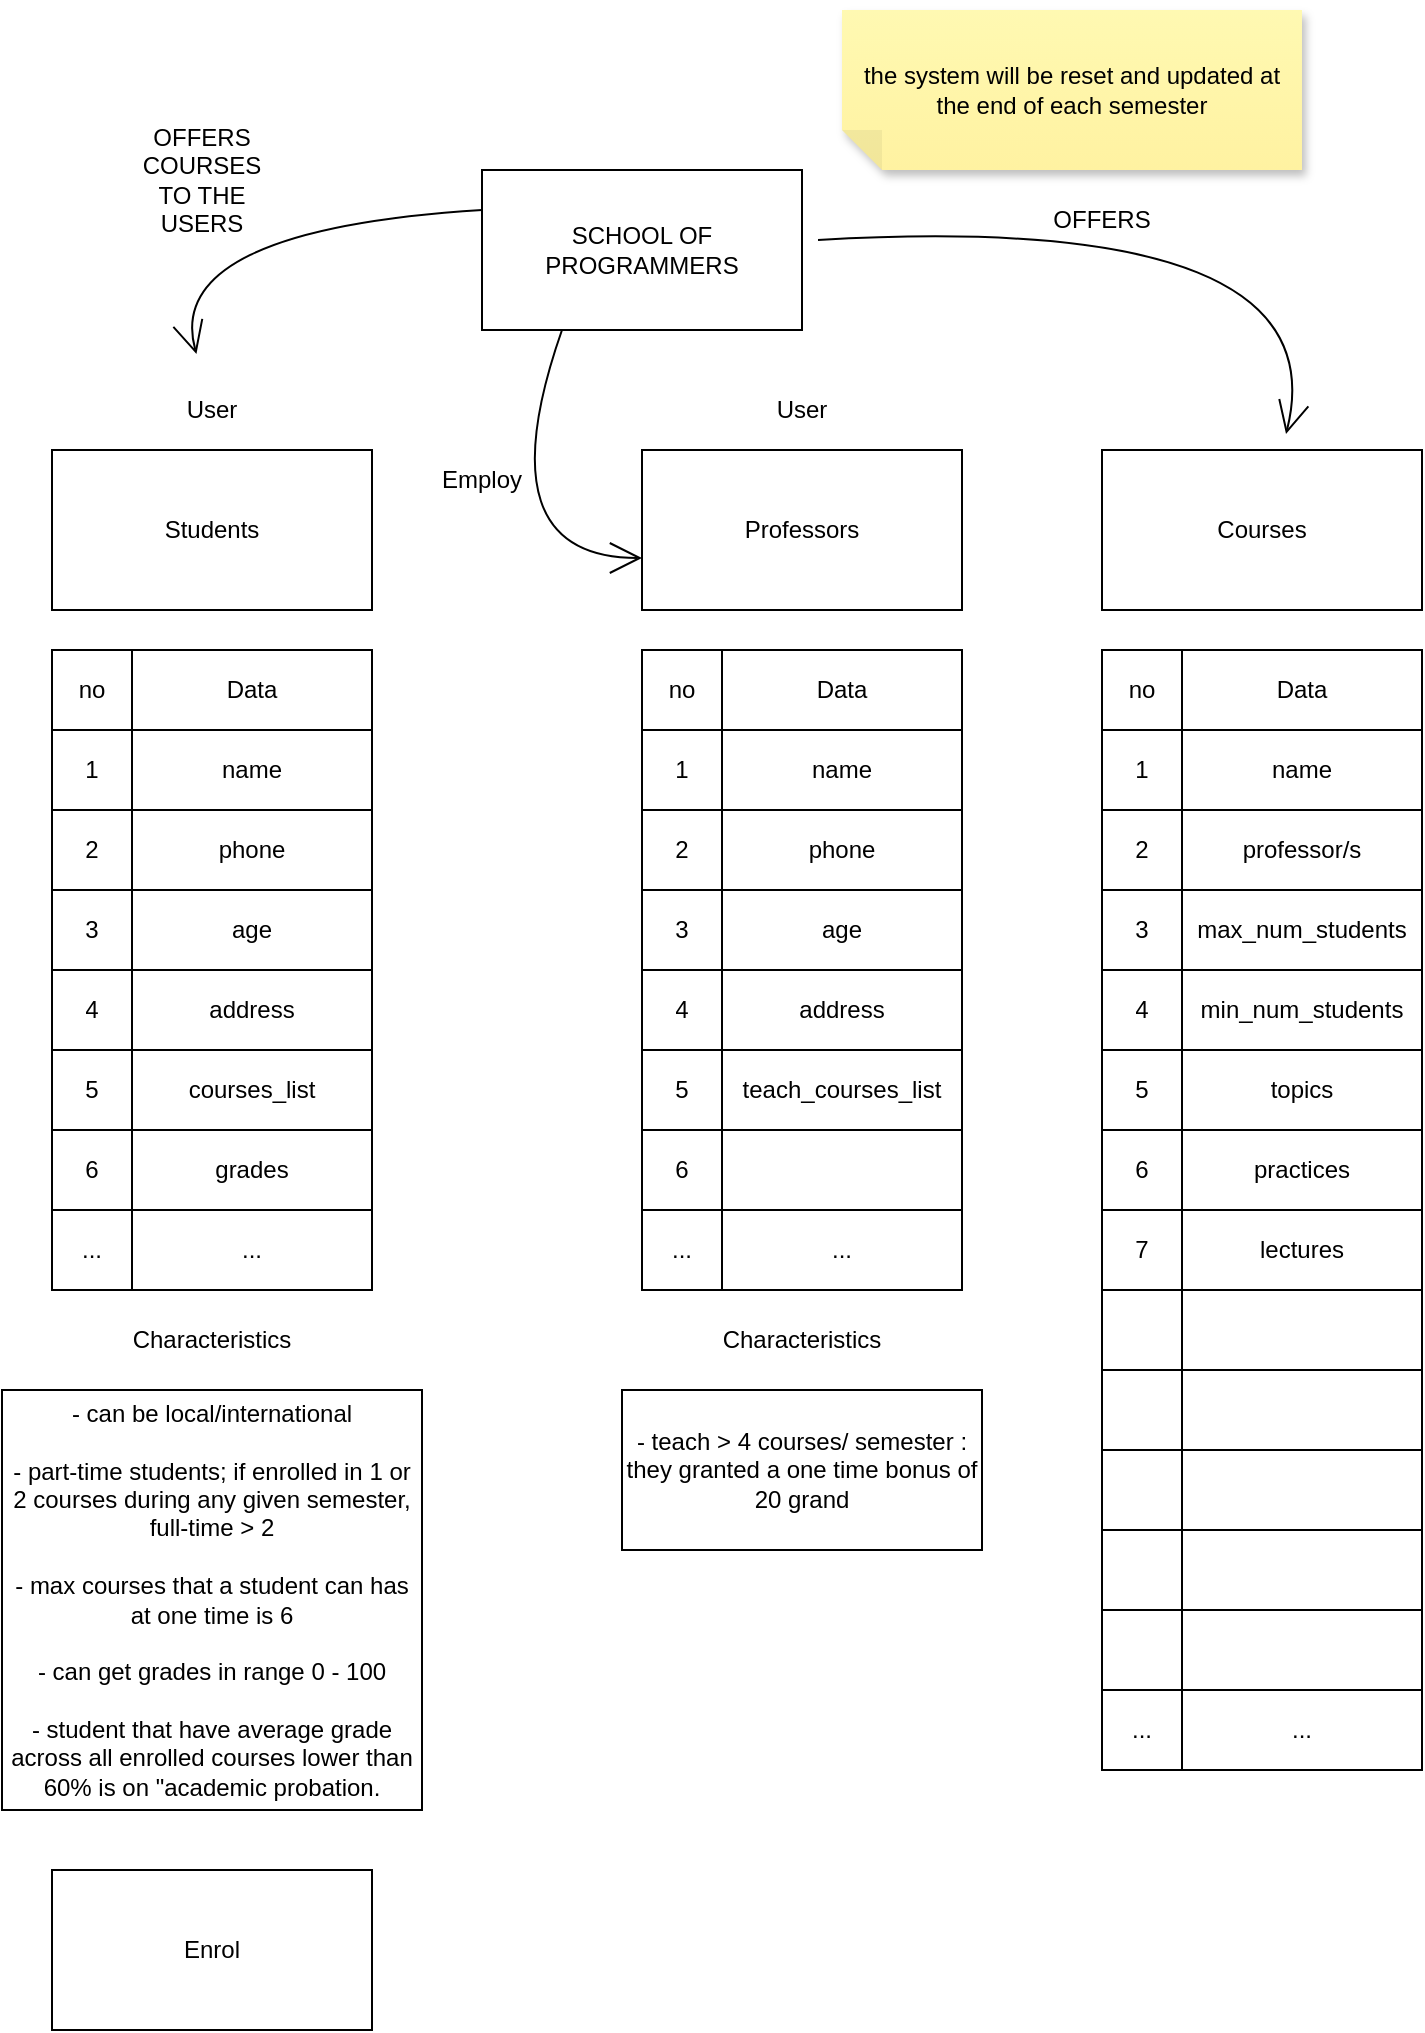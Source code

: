 <mxfile version="20.8.16" type="device"><diagram name="Page-1" id="fJwHDhXObJlY-8OOX7Qz"><mxGraphModel dx="902" dy="1166" grid="1" gridSize="10" guides="1" tooltips="1" connect="1" arrows="1" fold="1" page="1" pageScale="1" pageWidth="850" pageHeight="1100" math="0" shadow="0"><root><mxCell id="0"/><mxCell id="1" parent="0"/><mxCell id="ObQu0SjBq_b2NStIU9Aw-77" style="edgeStyle=none;curved=1;rounded=0;orthogonalLoop=1;jettySize=auto;html=1;endArrow=open;startSize=14;endSize=14;sourcePerimeterSpacing=8;targetPerimeterSpacing=8;" parent="1" source="hamjsSYngkQ8OocsqEzH-1" target="ObQu0SjBq_b2NStIU9Aw-1" edge="1"><mxGeometry relative="1" as="geometry"><Array as="points"><mxPoint x="740" y="110"/></Array></mxGeometry></mxCell><mxCell id="ObQu0SjBq_b2NStIU9Aw-81" style="edgeStyle=none;curved=1;rounded=0;orthogonalLoop=1;jettySize=auto;html=1;exitX=0.25;exitY=1;exitDx=0;exitDy=0;entryX=0;entryY=0.675;entryDx=0;entryDy=0;entryPerimeter=0;endArrow=open;startSize=14;endSize=14;sourcePerimeterSpacing=8;targetPerimeterSpacing=8;" parent="1" source="hamjsSYngkQ8OocsqEzH-1" target="hamjsSYngkQ8OocsqEzH-5" edge="1"><mxGeometry relative="1" as="geometry"><Array as="points"><mxPoint x="310" y="284"/></Array></mxGeometry></mxCell><mxCell id="ObQu0SjBq_b2NStIU9Aw-83" style="edgeStyle=none;curved=1;rounded=0;orthogonalLoop=1;jettySize=auto;html=1;exitX=0;exitY=0.25;exitDx=0;exitDy=0;endArrow=open;startSize=14;endSize=14;sourcePerimeterSpacing=8;targetPerimeterSpacing=8;" parent="1" source="hamjsSYngkQ8OocsqEzH-1" target="hamjsSYngkQ8OocsqEzH-6" edge="1"><mxGeometry relative="1" as="geometry"><Array as="points"><mxPoint x="150" y="120"/></Array></mxGeometry></mxCell><mxCell id="hamjsSYngkQ8OocsqEzH-1" value="SCHOOL OF PROGRAMMERS" style="rounded=0;whiteSpace=wrap;html=1;" parent="1" vertex="1"><mxGeometry x="310" y="90" width="160" height="80" as="geometry"/></mxCell><mxCell id="hamjsSYngkQ8OocsqEzH-3" value="Students" style="rounded=0;whiteSpace=wrap;html=1;" parent="1" vertex="1"><mxGeometry x="95" y="230" width="160" height="80" as="geometry"/></mxCell><mxCell id="hamjsSYngkQ8OocsqEzH-5" value="Professors" style="rounded=0;whiteSpace=wrap;html=1;" parent="1" vertex="1"><mxGeometry x="390" y="230" width="160" height="80" as="geometry"/></mxCell><mxCell id="hamjsSYngkQ8OocsqEzH-6" value="User" style="text;strokeColor=none;fillColor=none;html=1;align=center;verticalAlign=middle;whiteSpace=wrap;rounded=0;" parent="1" vertex="1"><mxGeometry x="105" y="190" width="140" height="40" as="geometry"/></mxCell><mxCell id="ObQu0SjBq_b2NStIU9Aw-1" value="Courses" style="rounded=0;whiteSpace=wrap;html=1;" parent="1" vertex="1"><mxGeometry x="620" y="230" width="160" height="80" as="geometry"/></mxCell><mxCell id="ObQu0SjBq_b2NStIU9Aw-2" value="" style="shape=table;startSize=0;container=1;collapsible=0;childLayout=tableLayout;" parent="1" vertex="1"><mxGeometry x="95" y="330" width="160" height="320" as="geometry"/></mxCell><mxCell id="ObQu0SjBq_b2NStIU9Aw-3" value="" style="shape=tableRow;horizontal=0;startSize=0;swimlaneHead=0;swimlaneBody=0;strokeColor=inherit;top=0;left=0;bottom=0;right=0;collapsible=0;dropTarget=0;fillColor=none;points=[[0,0.5],[1,0.5]];portConstraint=eastwest;" parent="ObQu0SjBq_b2NStIU9Aw-2" vertex="1"><mxGeometry width="160" height="40" as="geometry"/></mxCell><mxCell id="ObQu0SjBq_b2NStIU9Aw-4" value="no" style="shape=partialRectangle;html=1;whiteSpace=wrap;connectable=0;strokeColor=inherit;overflow=hidden;fillColor=none;top=0;left=0;bottom=0;right=0;pointerEvents=1;" parent="ObQu0SjBq_b2NStIU9Aw-3" vertex="1"><mxGeometry width="40" height="40" as="geometry"><mxRectangle width="40" height="40" as="alternateBounds"/></mxGeometry></mxCell><mxCell id="ObQu0SjBq_b2NStIU9Aw-5" value="Data" style="shape=partialRectangle;html=1;whiteSpace=wrap;connectable=0;strokeColor=inherit;overflow=hidden;fillColor=none;top=0;left=0;bottom=0;right=0;pointerEvents=1;" parent="ObQu0SjBq_b2NStIU9Aw-3" vertex="1"><mxGeometry x="40" width="120" height="40" as="geometry"><mxRectangle width="120" height="40" as="alternateBounds"/></mxGeometry></mxCell><mxCell id="ObQu0SjBq_b2NStIU9Aw-6" value="" style="shape=tableRow;horizontal=0;startSize=0;swimlaneHead=0;swimlaneBody=0;strokeColor=inherit;top=0;left=0;bottom=0;right=0;collapsible=0;dropTarget=0;fillColor=none;points=[[0,0.5],[1,0.5]];portConstraint=eastwest;" parent="ObQu0SjBq_b2NStIU9Aw-2" vertex="1"><mxGeometry y="40" width="160" height="40" as="geometry"/></mxCell><mxCell id="ObQu0SjBq_b2NStIU9Aw-7" value="1" style="shape=partialRectangle;html=1;whiteSpace=wrap;connectable=0;strokeColor=inherit;overflow=hidden;fillColor=none;top=0;left=0;bottom=0;right=0;pointerEvents=1;" parent="ObQu0SjBq_b2NStIU9Aw-6" vertex="1"><mxGeometry width="40" height="40" as="geometry"><mxRectangle width="40" height="40" as="alternateBounds"/></mxGeometry></mxCell><mxCell id="ObQu0SjBq_b2NStIU9Aw-8" value="name&lt;br&gt;" style="shape=partialRectangle;html=1;whiteSpace=wrap;connectable=0;strokeColor=inherit;overflow=hidden;fillColor=none;top=0;left=0;bottom=0;right=0;pointerEvents=1;" parent="ObQu0SjBq_b2NStIU9Aw-6" vertex="1"><mxGeometry x="40" width="120" height="40" as="geometry"><mxRectangle width="120" height="40" as="alternateBounds"/></mxGeometry></mxCell><mxCell id="ObQu0SjBq_b2NStIU9Aw-9" value="" style="shape=tableRow;horizontal=0;startSize=0;swimlaneHead=0;swimlaneBody=0;strokeColor=inherit;top=0;left=0;bottom=0;right=0;collapsible=0;dropTarget=0;fillColor=none;points=[[0,0.5],[1,0.5]];portConstraint=eastwest;" parent="ObQu0SjBq_b2NStIU9Aw-2" vertex="1"><mxGeometry y="80" width="160" height="40" as="geometry"/></mxCell><mxCell id="ObQu0SjBq_b2NStIU9Aw-10" value="2" style="shape=partialRectangle;html=1;whiteSpace=wrap;connectable=0;strokeColor=inherit;overflow=hidden;fillColor=none;top=0;left=0;bottom=0;right=0;pointerEvents=1;" parent="ObQu0SjBq_b2NStIU9Aw-9" vertex="1"><mxGeometry width="40" height="40" as="geometry"><mxRectangle width="40" height="40" as="alternateBounds"/></mxGeometry></mxCell><mxCell id="ObQu0SjBq_b2NStIU9Aw-11" value="phone" style="shape=partialRectangle;html=1;whiteSpace=wrap;connectable=0;strokeColor=inherit;overflow=hidden;fillColor=none;top=0;left=0;bottom=0;right=0;pointerEvents=1;" parent="ObQu0SjBq_b2NStIU9Aw-9" vertex="1"><mxGeometry x="40" width="120" height="40" as="geometry"><mxRectangle width="120" height="40" as="alternateBounds"/></mxGeometry></mxCell><mxCell id="ObQu0SjBq_b2NStIU9Aw-12" value="" style="shape=tableRow;horizontal=0;startSize=0;swimlaneHead=0;swimlaneBody=0;strokeColor=inherit;top=0;left=0;bottom=0;right=0;collapsible=0;dropTarget=0;fillColor=none;points=[[0,0.5],[1,0.5]];portConstraint=eastwest;" parent="ObQu0SjBq_b2NStIU9Aw-2" vertex="1"><mxGeometry y="120" width="160" height="40" as="geometry"/></mxCell><mxCell id="ObQu0SjBq_b2NStIU9Aw-13" value="3" style="shape=partialRectangle;html=1;whiteSpace=wrap;connectable=0;strokeColor=inherit;overflow=hidden;fillColor=none;top=0;left=0;bottom=0;right=0;pointerEvents=1;" parent="ObQu0SjBq_b2NStIU9Aw-12" vertex="1"><mxGeometry width="40" height="40" as="geometry"><mxRectangle width="40" height="40" as="alternateBounds"/></mxGeometry></mxCell><mxCell id="ObQu0SjBq_b2NStIU9Aw-14" value="age" style="shape=partialRectangle;html=1;whiteSpace=wrap;connectable=0;strokeColor=inherit;overflow=hidden;fillColor=none;top=0;left=0;bottom=0;right=0;pointerEvents=1;" parent="ObQu0SjBq_b2NStIU9Aw-12" vertex="1"><mxGeometry x="40" width="120" height="40" as="geometry"><mxRectangle width="120" height="40" as="alternateBounds"/></mxGeometry></mxCell><mxCell id="ObQu0SjBq_b2NStIU9Aw-15" value="" style="shape=tableRow;horizontal=0;startSize=0;swimlaneHead=0;swimlaneBody=0;strokeColor=inherit;top=0;left=0;bottom=0;right=0;collapsible=0;dropTarget=0;fillColor=none;points=[[0,0.5],[1,0.5]];portConstraint=eastwest;" parent="ObQu0SjBq_b2NStIU9Aw-2" vertex="1"><mxGeometry y="160" width="160" height="40" as="geometry"/></mxCell><mxCell id="ObQu0SjBq_b2NStIU9Aw-16" value="4" style="shape=partialRectangle;html=1;whiteSpace=wrap;connectable=0;strokeColor=inherit;overflow=hidden;fillColor=none;top=0;left=0;bottom=0;right=0;pointerEvents=1;" parent="ObQu0SjBq_b2NStIU9Aw-15" vertex="1"><mxGeometry width="40" height="40" as="geometry"><mxRectangle width="40" height="40" as="alternateBounds"/></mxGeometry></mxCell><mxCell id="ObQu0SjBq_b2NStIU9Aw-17" value="address" style="shape=partialRectangle;html=1;whiteSpace=wrap;connectable=0;strokeColor=inherit;overflow=hidden;fillColor=none;top=0;left=0;bottom=0;right=0;pointerEvents=1;" parent="ObQu0SjBq_b2NStIU9Aw-15" vertex="1"><mxGeometry x="40" width="120" height="40" as="geometry"><mxRectangle width="120" height="40" as="alternateBounds"/></mxGeometry></mxCell><mxCell id="ObQu0SjBq_b2NStIU9Aw-18" value="" style="shape=tableRow;horizontal=0;startSize=0;swimlaneHead=0;swimlaneBody=0;strokeColor=inherit;top=0;left=0;bottom=0;right=0;collapsible=0;dropTarget=0;fillColor=none;points=[[0,0.5],[1,0.5]];portConstraint=eastwest;" parent="ObQu0SjBq_b2NStIU9Aw-2" vertex="1"><mxGeometry y="200" width="160" height="40" as="geometry"/></mxCell><mxCell id="ObQu0SjBq_b2NStIU9Aw-19" value="5" style="shape=partialRectangle;html=1;whiteSpace=wrap;connectable=0;strokeColor=inherit;overflow=hidden;fillColor=none;top=0;left=0;bottom=0;right=0;pointerEvents=1;" parent="ObQu0SjBq_b2NStIU9Aw-18" vertex="1"><mxGeometry width="40" height="40" as="geometry"><mxRectangle width="40" height="40" as="alternateBounds"/></mxGeometry></mxCell><mxCell id="ObQu0SjBq_b2NStIU9Aw-20" value="courses_list" style="shape=partialRectangle;html=1;whiteSpace=wrap;connectable=0;strokeColor=inherit;overflow=hidden;fillColor=none;top=0;left=0;bottom=0;right=0;pointerEvents=1;" parent="ObQu0SjBq_b2NStIU9Aw-18" vertex="1"><mxGeometry x="40" width="120" height="40" as="geometry"><mxRectangle width="120" height="40" as="alternateBounds"/></mxGeometry></mxCell><mxCell id="ObQu0SjBq_b2NStIU9Aw-21" value="" style="shape=tableRow;horizontal=0;startSize=0;swimlaneHead=0;swimlaneBody=0;strokeColor=inherit;top=0;left=0;bottom=0;right=0;collapsible=0;dropTarget=0;fillColor=none;points=[[0,0.5],[1,0.5]];portConstraint=eastwest;" parent="ObQu0SjBq_b2NStIU9Aw-2" vertex="1"><mxGeometry y="240" width="160" height="40" as="geometry"/></mxCell><mxCell id="ObQu0SjBq_b2NStIU9Aw-22" value="6" style="shape=partialRectangle;html=1;whiteSpace=wrap;connectable=0;strokeColor=inherit;overflow=hidden;fillColor=none;top=0;left=0;bottom=0;right=0;pointerEvents=1;" parent="ObQu0SjBq_b2NStIU9Aw-21" vertex="1"><mxGeometry width="40" height="40" as="geometry"><mxRectangle width="40" height="40" as="alternateBounds"/></mxGeometry></mxCell><mxCell id="ObQu0SjBq_b2NStIU9Aw-23" value="grades" style="shape=partialRectangle;html=1;whiteSpace=wrap;connectable=0;strokeColor=inherit;overflow=hidden;fillColor=none;top=0;left=0;bottom=0;right=0;pointerEvents=1;" parent="ObQu0SjBq_b2NStIU9Aw-21" vertex="1"><mxGeometry x="40" width="120" height="40" as="geometry"><mxRectangle width="120" height="40" as="alternateBounds"/></mxGeometry></mxCell><mxCell id="ObQu0SjBq_b2NStIU9Aw-24" value="" style="shape=tableRow;horizontal=0;startSize=0;swimlaneHead=0;swimlaneBody=0;strokeColor=inherit;top=0;left=0;bottom=0;right=0;collapsible=0;dropTarget=0;fillColor=none;points=[[0,0.5],[1,0.5]];portConstraint=eastwest;" parent="ObQu0SjBq_b2NStIU9Aw-2" vertex="1"><mxGeometry y="280" width="160" height="40" as="geometry"/></mxCell><mxCell id="ObQu0SjBq_b2NStIU9Aw-25" value="..." style="shape=partialRectangle;html=1;whiteSpace=wrap;connectable=0;strokeColor=inherit;overflow=hidden;fillColor=none;top=0;left=0;bottom=0;right=0;pointerEvents=1;" parent="ObQu0SjBq_b2NStIU9Aw-24" vertex="1"><mxGeometry width="40" height="40" as="geometry"><mxRectangle width="40" height="40" as="alternateBounds"/></mxGeometry></mxCell><mxCell id="ObQu0SjBq_b2NStIU9Aw-26" value="..." style="shape=partialRectangle;html=1;whiteSpace=wrap;connectable=0;strokeColor=inherit;overflow=hidden;fillColor=none;top=0;left=0;bottom=0;right=0;pointerEvents=1;" parent="ObQu0SjBq_b2NStIU9Aw-24" vertex="1"><mxGeometry x="40" width="120" height="40" as="geometry"><mxRectangle width="120" height="40" as="alternateBounds"/></mxGeometry></mxCell><mxCell id="ObQu0SjBq_b2NStIU9Aw-27" value="" style="shape=table;startSize=0;container=1;collapsible=0;childLayout=tableLayout;" parent="1" vertex="1"><mxGeometry x="390" y="330" width="160" height="320" as="geometry"/></mxCell><mxCell id="ObQu0SjBq_b2NStIU9Aw-28" value="" style="shape=tableRow;horizontal=0;startSize=0;swimlaneHead=0;swimlaneBody=0;strokeColor=inherit;top=0;left=0;bottom=0;right=0;collapsible=0;dropTarget=0;fillColor=none;points=[[0,0.5],[1,0.5]];portConstraint=eastwest;" parent="ObQu0SjBq_b2NStIU9Aw-27" vertex="1"><mxGeometry width="160" height="40" as="geometry"/></mxCell><mxCell id="ObQu0SjBq_b2NStIU9Aw-29" value="no" style="shape=partialRectangle;html=1;whiteSpace=wrap;connectable=0;strokeColor=inherit;overflow=hidden;fillColor=none;top=0;left=0;bottom=0;right=0;pointerEvents=1;" parent="ObQu0SjBq_b2NStIU9Aw-28" vertex="1"><mxGeometry width="40" height="40" as="geometry"><mxRectangle width="40" height="40" as="alternateBounds"/></mxGeometry></mxCell><mxCell id="ObQu0SjBq_b2NStIU9Aw-30" value="Data" style="shape=partialRectangle;html=1;whiteSpace=wrap;connectable=0;strokeColor=inherit;overflow=hidden;fillColor=none;top=0;left=0;bottom=0;right=0;pointerEvents=1;" parent="ObQu0SjBq_b2NStIU9Aw-28" vertex="1"><mxGeometry x="40" width="120" height="40" as="geometry"><mxRectangle width="120" height="40" as="alternateBounds"/></mxGeometry></mxCell><mxCell id="ObQu0SjBq_b2NStIU9Aw-31" value="" style="shape=tableRow;horizontal=0;startSize=0;swimlaneHead=0;swimlaneBody=0;strokeColor=inherit;top=0;left=0;bottom=0;right=0;collapsible=0;dropTarget=0;fillColor=none;points=[[0,0.5],[1,0.5]];portConstraint=eastwest;" parent="ObQu0SjBq_b2NStIU9Aw-27" vertex="1"><mxGeometry y="40" width="160" height="40" as="geometry"/></mxCell><mxCell id="ObQu0SjBq_b2NStIU9Aw-32" value="1" style="shape=partialRectangle;html=1;whiteSpace=wrap;connectable=0;strokeColor=inherit;overflow=hidden;fillColor=none;top=0;left=0;bottom=0;right=0;pointerEvents=1;" parent="ObQu0SjBq_b2NStIU9Aw-31" vertex="1"><mxGeometry width="40" height="40" as="geometry"><mxRectangle width="40" height="40" as="alternateBounds"/></mxGeometry></mxCell><mxCell id="ObQu0SjBq_b2NStIU9Aw-33" value="name&lt;br&gt;" style="shape=partialRectangle;html=1;whiteSpace=wrap;connectable=0;strokeColor=inherit;overflow=hidden;fillColor=none;top=0;left=0;bottom=0;right=0;pointerEvents=1;" parent="ObQu0SjBq_b2NStIU9Aw-31" vertex="1"><mxGeometry x="40" width="120" height="40" as="geometry"><mxRectangle width="120" height="40" as="alternateBounds"/></mxGeometry></mxCell><mxCell id="ObQu0SjBq_b2NStIU9Aw-34" value="" style="shape=tableRow;horizontal=0;startSize=0;swimlaneHead=0;swimlaneBody=0;strokeColor=inherit;top=0;left=0;bottom=0;right=0;collapsible=0;dropTarget=0;fillColor=none;points=[[0,0.5],[1,0.5]];portConstraint=eastwest;" parent="ObQu0SjBq_b2NStIU9Aw-27" vertex="1"><mxGeometry y="80" width="160" height="40" as="geometry"/></mxCell><mxCell id="ObQu0SjBq_b2NStIU9Aw-35" value="2" style="shape=partialRectangle;html=1;whiteSpace=wrap;connectable=0;strokeColor=inherit;overflow=hidden;fillColor=none;top=0;left=0;bottom=0;right=0;pointerEvents=1;" parent="ObQu0SjBq_b2NStIU9Aw-34" vertex="1"><mxGeometry width="40" height="40" as="geometry"><mxRectangle width="40" height="40" as="alternateBounds"/></mxGeometry></mxCell><mxCell id="ObQu0SjBq_b2NStIU9Aw-36" value="phone" style="shape=partialRectangle;html=1;whiteSpace=wrap;connectable=0;strokeColor=inherit;overflow=hidden;fillColor=none;top=0;left=0;bottom=0;right=0;pointerEvents=1;" parent="ObQu0SjBq_b2NStIU9Aw-34" vertex="1"><mxGeometry x="40" width="120" height="40" as="geometry"><mxRectangle width="120" height="40" as="alternateBounds"/></mxGeometry></mxCell><mxCell id="ObQu0SjBq_b2NStIU9Aw-37" value="" style="shape=tableRow;horizontal=0;startSize=0;swimlaneHead=0;swimlaneBody=0;strokeColor=inherit;top=0;left=0;bottom=0;right=0;collapsible=0;dropTarget=0;fillColor=none;points=[[0,0.5],[1,0.5]];portConstraint=eastwest;" parent="ObQu0SjBq_b2NStIU9Aw-27" vertex="1"><mxGeometry y="120" width="160" height="40" as="geometry"/></mxCell><mxCell id="ObQu0SjBq_b2NStIU9Aw-38" value="3" style="shape=partialRectangle;html=1;whiteSpace=wrap;connectable=0;strokeColor=inherit;overflow=hidden;fillColor=none;top=0;left=0;bottom=0;right=0;pointerEvents=1;" parent="ObQu0SjBq_b2NStIU9Aw-37" vertex="1"><mxGeometry width="40" height="40" as="geometry"><mxRectangle width="40" height="40" as="alternateBounds"/></mxGeometry></mxCell><mxCell id="ObQu0SjBq_b2NStIU9Aw-39" value="age" style="shape=partialRectangle;html=1;whiteSpace=wrap;connectable=0;strokeColor=inherit;overflow=hidden;fillColor=none;top=0;left=0;bottom=0;right=0;pointerEvents=1;" parent="ObQu0SjBq_b2NStIU9Aw-37" vertex="1"><mxGeometry x="40" width="120" height="40" as="geometry"><mxRectangle width="120" height="40" as="alternateBounds"/></mxGeometry></mxCell><mxCell id="ObQu0SjBq_b2NStIU9Aw-40" value="" style="shape=tableRow;horizontal=0;startSize=0;swimlaneHead=0;swimlaneBody=0;strokeColor=inherit;top=0;left=0;bottom=0;right=0;collapsible=0;dropTarget=0;fillColor=none;points=[[0,0.5],[1,0.5]];portConstraint=eastwest;" parent="ObQu0SjBq_b2NStIU9Aw-27" vertex="1"><mxGeometry y="160" width="160" height="40" as="geometry"/></mxCell><mxCell id="ObQu0SjBq_b2NStIU9Aw-41" value="4" style="shape=partialRectangle;html=1;whiteSpace=wrap;connectable=0;strokeColor=inherit;overflow=hidden;fillColor=none;top=0;left=0;bottom=0;right=0;pointerEvents=1;" parent="ObQu0SjBq_b2NStIU9Aw-40" vertex="1"><mxGeometry width="40" height="40" as="geometry"><mxRectangle width="40" height="40" as="alternateBounds"/></mxGeometry></mxCell><mxCell id="ObQu0SjBq_b2NStIU9Aw-42" value="address" style="shape=partialRectangle;html=1;whiteSpace=wrap;connectable=0;strokeColor=inherit;overflow=hidden;fillColor=none;top=0;left=0;bottom=0;right=0;pointerEvents=1;" parent="ObQu0SjBq_b2NStIU9Aw-40" vertex="1"><mxGeometry x="40" width="120" height="40" as="geometry"><mxRectangle width="120" height="40" as="alternateBounds"/></mxGeometry></mxCell><mxCell id="ObQu0SjBq_b2NStIU9Aw-43" value="" style="shape=tableRow;horizontal=0;startSize=0;swimlaneHead=0;swimlaneBody=0;strokeColor=inherit;top=0;left=0;bottom=0;right=0;collapsible=0;dropTarget=0;fillColor=none;points=[[0,0.5],[1,0.5]];portConstraint=eastwest;" parent="ObQu0SjBq_b2NStIU9Aw-27" vertex="1"><mxGeometry y="200" width="160" height="40" as="geometry"/></mxCell><mxCell id="ObQu0SjBq_b2NStIU9Aw-44" value="5" style="shape=partialRectangle;html=1;whiteSpace=wrap;connectable=0;strokeColor=inherit;overflow=hidden;fillColor=none;top=0;left=0;bottom=0;right=0;pointerEvents=1;" parent="ObQu0SjBq_b2NStIU9Aw-43" vertex="1"><mxGeometry width="40" height="40" as="geometry"><mxRectangle width="40" height="40" as="alternateBounds"/></mxGeometry></mxCell><mxCell id="ObQu0SjBq_b2NStIU9Aw-45" value="teach_courses_list" style="shape=partialRectangle;html=1;whiteSpace=wrap;connectable=0;strokeColor=inherit;overflow=hidden;fillColor=none;top=0;left=0;bottom=0;right=0;pointerEvents=1;" parent="ObQu0SjBq_b2NStIU9Aw-43" vertex="1"><mxGeometry x="40" width="120" height="40" as="geometry"><mxRectangle width="120" height="40" as="alternateBounds"/></mxGeometry></mxCell><mxCell id="ObQu0SjBq_b2NStIU9Aw-46" value="" style="shape=tableRow;horizontal=0;startSize=0;swimlaneHead=0;swimlaneBody=0;strokeColor=inherit;top=0;left=0;bottom=0;right=0;collapsible=0;dropTarget=0;fillColor=none;points=[[0,0.5],[1,0.5]];portConstraint=eastwest;" parent="ObQu0SjBq_b2NStIU9Aw-27" vertex="1"><mxGeometry y="240" width="160" height="40" as="geometry"/></mxCell><mxCell id="ObQu0SjBq_b2NStIU9Aw-47" value="6" style="shape=partialRectangle;html=1;whiteSpace=wrap;connectable=0;strokeColor=inherit;overflow=hidden;fillColor=none;top=0;left=0;bottom=0;right=0;pointerEvents=1;" parent="ObQu0SjBq_b2NStIU9Aw-46" vertex="1"><mxGeometry width="40" height="40" as="geometry"><mxRectangle width="40" height="40" as="alternateBounds"/></mxGeometry></mxCell><mxCell id="ObQu0SjBq_b2NStIU9Aw-48" value="" style="shape=partialRectangle;html=1;whiteSpace=wrap;connectable=0;strokeColor=inherit;overflow=hidden;fillColor=none;top=0;left=0;bottom=0;right=0;pointerEvents=1;" parent="ObQu0SjBq_b2NStIU9Aw-46" vertex="1"><mxGeometry x="40" width="120" height="40" as="geometry"><mxRectangle width="120" height="40" as="alternateBounds"/></mxGeometry></mxCell><mxCell id="ObQu0SjBq_b2NStIU9Aw-49" value="" style="shape=tableRow;horizontal=0;startSize=0;swimlaneHead=0;swimlaneBody=0;strokeColor=inherit;top=0;left=0;bottom=0;right=0;collapsible=0;dropTarget=0;fillColor=none;points=[[0,0.5],[1,0.5]];portConstraint=eastwest;" parent="ObQu0SjBq_b2NStIU9Aw-27" vertex="1"><mxGeometry y="280" width="160" height="40" as="geometry"/></mxCell><mxCell id="ObQu0SjBq_b2NStIU9Aw-50" value="..." style="shape=partialRectangle;html=1;whiteSpace=wrap;connectable=0;strokeColor=inherit;overflow=hidden;fillColor=none;top=0;left=0;bottom=0;right=0;pointerEvents=1;" parent="ObQu0SjBq_b2NStIU9Aw-49" vertex="1"><mxGeometry width="40" height="40" as="geometry"><mxRectangle width="40" height="40" as="alternateBounds"/></mxGeometry></mxCell><mxCell id="ObQu0SjBq_b2NStIU9Aw-51" value="..." style="shape=partialRectangle;html=1;whiteSpace=wrap;connectable=0;strokeColor=inherit;overflow=hidden;fillColor=none;top=0;left=0;bottom=0;right=0;pointerEvents=1;" parent="ObQu0SjBq_b2NStIU9Aw-49" vertex="1"><mxGeometry x="40" width="120" height="40" as="geometry"><mxRectangle width="120" height="40" as="alternateBounds"/></mxGeometry></mxCell><mxCell id="ObQu0SjBq_b2NStIU9Aw-52" value="" style="shape=table;startSize=0;container=1;collapsible=0;childLayout=tableLayout;" parent="1" vertex="1"><mxGeometry x="620" y="330" width="160" height="320" as="geometry"/></mxCell><mxCell id="ObQu0SjBq_b2NStIU9Aw-53" value="" style="shape=tableRow;horizontal=0;startSize=0;swimlaneHead=0;swimlaneBody=0;strokeColor=inherit;top=0;left=0;bottom=0;right=0;collapsible=0;dropTarget=0;fillColor=none;points=[[0,0.5],[1,0.5]];portConstraint=eastwest;" parent="ObQu0SjBq_b2NStIU9Aw-52" vertex="1"><mxGeometry width="160" height="40" as="geometry"/></mxCell><mxCell id="ObQu0SjBq_b2NStIU9Aw-54" value="no" style="shape=partialRectangle;html=1;whiteSpace=wrap;connectable=0;strokeColor=inherit;overflow=hidden;fillColor=none;top=0;left=0;bottom=0;right=0;pointerEvents=1;" parent="ObQu0SjBq_b2NStIU9Aw-53" vertex="1"><mxGeometry width="40" height="40" as="geometry"><mxRectangle width="40" height="40" as="alternateBounds"/></mxGeometry></mxCell><mxCell id="ObQu0SjBq_b2NStIU9Aw-55" value="Data" style="shape=partialRectangle;html=1;whiteSpace=wrap;connectable=0;strokeColor=inherit;overflow=hidden;fillColor=none;top=0;left=0;bottom=0;right=0;pointerEvents=1;" parent="ObQu0SjBq_b2NStIU9Aw-53" vertex="1"><mxGeometry x="40" width="120" height="40" as="geometry"><mxRectangle width="120" height="40" as="alternateBounds"/></mxGeometry></mxCell><mxCell id="ObQu0SjBq_b2NStIU9Aw-56" value="" style="shape=tableRow;horizontal=0;startSize=0;swimlaneHead=0;swimlaneBody=0;strokeColor=inherit;top=0;left=0;bottom=0;right=0;collapsible=0;dropTarget=0;fillColor=none;points=[[0,0.5],[1,0.5]];portConstraint=eastwest;" parent="ObQu0SjBq_b2NStIU9Aw-52" vertex="1"><mxGeometry y="40" width="160" height="40" as="geometry"/></mxCell><mxCell id="ObQu0SjBq_b2NStIU9Aw-57" value="1" style="shape=partialRectangle;html=1;whiteSpace=wrap;connectable=0;strokeColor=inherit;overflow=hidden;fillColor=none;top=0;left=0;bottom=0;right=0;pointerEvents=1;" parent="ObQu0SjBq_b2NStIU9Aw-56" vertex="1"><mxGeometry width="40" height="40" as="geometry"><mxRectangle width="40" height="40" as="alternateBounds"/></mxGeometry></mxCell><mxCell id="ObQu0SjBq_b2NStIU9Aw-58" value="name&lt;br&gt;" style="shape=partialRectangle;html=1;whiteSpace=wrap;connectable=0;strokeColor=inherit;overflow=hidden;fillColor=none;top=0;left=0;bottom=0;right=0;pointerEvents=1;" parent="ObQu0SjBq_b2NStIU9Aw-56" vertex="1"><mxGeometry x="40" width="120" height="40" as="geometry"><mxRectangle width="120" height="40" as="alternateBounds"/></mxGeometry></mxCell><mxCell id="ObQu0SjBq_b2NStIU9Aw-59" value="" style="shape=tableRow;horizontal=0;startSize=0;swimlaneHead=0;swimlaneBody=0;strokeColor=inherit;top=0;left=0;bottom=0;right=0;collapsible=0;dropTarget=0;fillColor=none;points=[[0,0.5],[1,0.5]];portConstraint=eastwest;" parent="ObQu0SjBq_b2NStIU9Aw-52" vertex="1"><mxGeometry y="80" width="160" height="40" as="geometry"/></mxCell><mxCell id="ObQu0SjBq_b2NStIU9Aw-60" value="2" style="shape=partialRectangle;html=1;whiteSpace=wrap;connectable=0;strokeColor=inherit;overflow=hidden;fillColor=none;top=0;left=0;bottom=0;right=0;pointerEvents=1;" parent="ObQu0SjBq_b2NStIU9Aw-59" vertex="1"><mxGeometry width="40" height="40" as="geometry"><mxRectangle width="40" height="40" as="alternateBounds"/></mxGeometry></mxCell><mxCell id="ObQu0SjBq_b2NStIU9Aw-61" value="professor/s" style="shape=partialRectangle;html=1;whiteSpace=wrap;connectable=0;strokeColor=inherit;overflow=hidden;fillColor=none;top=0;left=0;bottom=0;right=0;pointerEvents=1;" parent="ObQu0SjBq_b2NStIU9Aw-59" vertex="1"><mxGeometry x="40" width="120" height="40" as="geometry"><mxRectangle width="120" height="40" as="alternateBounds"/></mxGeometry></mxCell><mxCell id="ObQu0SjBq_b2NStIU9Aw-62" value="" style="shape=tableRow;horizontal=0;startSize=0;swimlaneHead=0;swimlaneBody=0;strokeColor=inherit;top=0;left=0;bottom=0;right=0;collapsible=0;dropTarget=0;fillColor=none;points=[[0,0.5],[1,0.5]];portConstraint=eastwest;" parent="ObQu0SjBq_b2NStIU9Aw-52" vertex="1"><mxGeometry y="120" width="160" height="40" as="geometry"/></mxCell><mxCell id="ObQu0SjBq_b2NStIU9Aw-63" value="3" style="shape=partialRectangle;html=1;whiteSpace=wrap;connectable=0;strokeColor=inherit;overflow=hidden;fillColor=none;top=0;left=0;bottom=0;right=0;pointerEvents=1;" parent="ObQu0SjBq_b2NStIU9Aw-62" vertex="1"><mxGeometry width="40" height="40" as="geometry"><mxRectangle width="40" height="40" as="alternateBounds"/></mxGeometry></mxCell><mxCell id="ObQu0SjBq_b2NStIU9Aw-64" value="max_num_students" style="shape=partialRectangle;html=1;whiteSpace=wrap;connectable=0;strokeColor=inherit;overflow=hidden;fillColor=none;top=0;left=0;bottom=0;right=0;pointerEvents=1;" parent="ObQu0SjBq_b2NStIU9Aw-62" vertex="1"><mxGeometry x="40" width="120" height="40" as="geometry"><mxRectangle width="120" height="40" as="alternateBounds"/></mxGeometry></mxCell><mxCell id="ObQu0SjBq_b2NStIU9Aw-65" value="" style="shape=tableRow;horizontal=0;startSize=0;swimlaneHead=0;swimlaneBody=0;strokeColor=inherit;top=0;left=0;bottom=0;right=0;collapsible=0;dropTarget=0;fillColor=none;points=[[0,0.5],[1,0.5]];portConstraint=eastwest;" parent="ObQu0SjBq_b2NStIU9Aw-52" vertex="1"><mxGeometry y="160" width="160" height="40" as="geometry"/></mxCell><mxCell id="ObQu0SjBq_b2NStIU9Aw-66" value="4" style="shape=partialRectangle;html=1;whiteSpace=wrap;connectable=0;strokeColor=inherit;overflow=hidden;fillColor=none;top=0;left=0;bottom=0;right=0;pointerEvents=1;" parent="ObQu0SjBq_b2NStIU9Aw-65" vertex="1"><mxGeometry width="40" height="40" as="geometry"><mxRectangle width="40" height="40" as="alternateBounds"/></mxGeometry></mxCell><mxCell id="ObQu0SjBq_b2NStIU9Aw-67" value="min_num_students" style="shape=partialRectangle;html=1;whiteSpace=wrap;connectable=0;strokeColor=inherit;overflow=hidden;fillColor=none;top=0;left=0;bottom=0;right=0;pointerEvents=1;" parent="ObQu0SjBq_b2NStIU9Aw-65" vertex="1"><mxGeometry x="40" width="120" height="40" as="geometry"><mxRectangle width="120" height="40" as="alternateBounds"/></mxGeometry></mxCell><mxCell id="ObQu0SjBq_b2NStIU9Aw-68" value="" style="shape=tableRow;horizontal=0;startSize=0;swimlaneHead=0;swimlaneBody=0;strokeColor=inherit;top=0;left=0;bottom=0;right=0;collapsible=0;dropTarget=0;fillColor=none;points=[[0,0.5],[1,0.5]];portConstraint=eastwest;" parent="ObQu0SjBq_b2NStIU9Aw-52" vertex="1"><mxGeometry y="200" width="160" height="40" as="geometry"/></mxCell><mxCell id="ObQu0SjBq_b2NStIU9Aw-69" value="5" style="shape=partialRectangle;html=1;whiteSpace=wrap;connectable=0;strokeColor=inherit;overflow=hidden;fillColor=none;top=0;left=0;bottom=0;right=0;pointerEvents=1;" parent="ObQu0SjBq_b2NStIU9Aw-68" vertex="1"><mxGeometry width="40" height="40" as="geometry"><mxRectangle width="40" height="40" as="alternateBounds"/></mxGeometry></mxCell><mxCell id="ObQu0SjBq_b2NStIU9Aw-70" value="topics" style="shape=partialRectangle;html=1;whiteSpace=wrap;connectable=0;strokeColor=inherit;overflow=hidden;fillColor=none;top=0;left=0;bottom=0;right=0;pointerEvents=1;" parent="ObQu0SjBq_b2NStIU9Aw-68" vertex="1"><mxGeometry x="40" width="120" height="40" as="geometry"><mxRectangle width="120" height="40" as="alternateBounds"/></mxGeometry></mxCell><mxCell id="ObQu0SjBq_b2NStIU9Aw-71" value="" style="shape=tableRow;horizontal=0;startSize=0;swimlaneHead=0;swimlaneBody=0;strokeColor=inherit;top=0;left=0;bottom=0;right=0;collapsible=0;dropTarget=0;fillColor=none;points=[[0,0.5],[1,0.5]];portConstraint=eastwest;" parent="ObQu0SjBq_b2NStIU9Aw-52" vertex="1"><mxGeometry y="240" width="160" height="40" as="geometry"/></mxCell><mxCell id="ObQu0SjBq_b2NStIU9Aw-72" value="6" style="shape=partialRectangle;html=1;whiteSpace=wrap;connectable=0;strokeColor=inherit;overflow=hidden;fillColor=none;top=0;left=0;bottom=0;right=0;pointerEvents=1;" parent="ObQu0SjBq_b2NStIU9Aw-71" vertex="1"><mxGeometry width="40" height="40" as="geometry"><mxRectangle width="40" height="40" as="alternateBounds"/></mxGeometry></mxCell><mxCell id="ObQu0SjBq_b2NStIU9Aw-73" value="practices" style="shape=partialRectangle;html=1;whiteSpace=wrap;connectable=0;strokeColor=inherit;overflow=hidden;fillColor=none;top=0;left=0;bottom=0;right=0;pointerEvents=1;" parent="ObQu0SjBq_b2NStIU9Aw-71" vertex="1"><mxGeometry x="40" width="120" height="40" as="geometry"><mxRectangle width="120" height="40" as="alternateBounds"/></mxGeometry></mxCell><mxCell id="ObQu0SjBq_b2NStIU9Aw-74" value="" style="shape=tableRow;horizontal=0;startSize=0;swimlaneHead=0;swimlaneBody=0;strokeColor=inherit;top=0;left=0;bottom=0;right=0;collapsible=0;dropTarget=0;fillColor=none;points=[[0,0.5],[1,0.5]];portConstraint=eastwest;" parent="ObQu0SjBq_b2NStIU9Aw-52" vertex="1"><mxGeometry y="280" width="160" height="40" as="geometry"/></mxCell><mxCell id="ObQu0SjBq_b2NStIU9Aw-75" value="7" style="shape=partialRectangle;html=1;whiteSpace=wrap;connectable=0;strokeColor=inherit;overflow=hidden;fillColor=none;top=0;left=0;bottom=0;right=0;pointerEvents=1;" parent="ObQu0SjBq_b2NStIU9Aw-74" vertex="1"><mxGeometry width="40" height="40" as="geometry"><mxRectangle width="40" height="40" as="alternateBounds"/></mxGeometry></mxCell><mxCell id="ObQu0SjBq_b2NStIU9Aw-76" value="lectures" style="shape=partialRectangle;html=1;whiteSpace=wrap;connectable=0;strokeColor=inherit;overflow=hidden;fillColor=none;top=0;left=0;bottom=0;right=0;pointerEvents=1;" parent="ObQu0SjBq_b2NStIU9Aw-74" vertex="1"><mxGeometry x="40" width="120" height="40" as="geometry"><mxRectangle width="120" height="40" as="alternateBounds"/></mxGeometry></mxCell><mxCell id="ObQu0SjBq_b2NStIU9Aw-78" value="OFFERS" style="text;strokeColor=none;fillColor=none;html=1;align=center;verticalAlign=middle;whiteSpace=wrap;rounded=0;" parent="1" vertex="1"><mxGeometry x="590" y="100" width="60" height="30" as="geometry"/></mxCell><mxCell id="ObQu0SjBq_b2NStIU9Aw-80" value="- teach &amp;gt; 4 courses/ semester : they granted a one time bonus of 20 grand&lt;br&gt;" style="rounded=0;whiteSpace=wrap;html=1;" parent="1" vertex="1"><mxGeometry x="380" y="700" width="180" height="80" as="geometry"/></mxCell><mxCell id="ObQu0SjBq_b2NStIU9Aw-82" value="Employ" style="text;strokeColor=none;fillColor=none;html=1;align=center;verticalAlign=middle;whiteSpace=wrap;rounded=0;" parent="1" vertex="1"><mxGeometry x="280" y="230" width="60" height="30" as="geometry"/></mxCell><mxCell id="ObQu0SjBq_b2NStIU9Aw-84" value="OFFERS COURSES TO THE USERS" style="text;strokeColor=none;fillColor=none;html=1;align=center;verticalAlign=middle;whiteSpace=wrap;rounded=0;" parent="1" vertex="1"><mxGeometry x="140" y="60" width="60" height="70" as="geometry"/></mxCell><mxCell id="ObQu0SjBq_b2NStIU9Aw-85" value="Characteristics" style="text;strokeColor=none;fillColor=none;html=1;align=center;verticalAlign=middle;whiteSpace=wrap;rounded=0;" parent="1" vertex="1"><mxGeometry x="410" y="660" width="120" height="30" as="geometry"/></mxCell><mxCell id="ObQu0SjBq_b2NStIU9Aw-86" value="Characteristics" style="text;strokeColor=none;fillColor=none;html=1;align=center;verticalAlign=middle;whiteSpace=wrap;rounded=0;" parent="1" vertex="1"><mxGeometry x="115" y="660" width="120" height="30" as="geometry"/></mxCell><mxCell id="ObQu0SjBq_b2NStIU9Aw-87" value="- can be local/international&lt;br&gt;&lt;br&gt;- part-time students; if enrolled in 1 or 2 courses during any given semester, full-time &amp;gt; 2&lt;br&gt;&lt;br&gt;- max courses that a student can has at one time is 6&lt;br&gt;&lt;br&gt;- can get grades in range 0 - 100&lt;br&gt;&lt;br&gt;- student that have average grade across all enrolled courses lower than 60% is on &quot;academic probation." style="rounded=0;whiteSpace=wrap;html=1;" parent="1" vertex="1"><mxGeometry x="70" y="700" width="210" height="210" as="geometry"/></mxCell><mxCell id="ObQu0SjBq_b2NStIU9Aw-89" value="the system will be reset and updated at the end of each semester" style="shape=note;whiteSpace=wrap;html=1;backgroundOutline=1;fontColor=#000000;darkOpacity=0.05;fillColor=#FFF9B2;strokeColor=none;fillStyle=solid;direction=west;gradientDirection=north;gradientColor=#FFF2A1;shadow=1;size=20;pointerEvents=1;" parent="1" vertex="1"><mxGeometry x="490" y="10" width="230" height="80" as="geometry"/></mxCell><mxCell id="ObQu0SjBq_b2NStIU9Aw-90" value="User" style="text;strokeColor=none;fillColor=none;html=1;align=center;verticalAlign=middle;whiteSpace=wrap;rounded=0;" parent="1" vertex="1"><mxGeometry x="400" y="190" width="140" height="40" as="geometry"/></mxCell><mxCell id="KkPCHaum7NjJ4Pgpvchv-1" value="" style="shape=table;startSize=0;container=1;collapsible=0;childLayout=tableLayout;" vertex="1" parent="1"><mxGeometry x="620" y="650" width="160" height="240" as="geometry"/></mxCell><mxCell id="KkPCHaum7NjJ4Pgpvchv-2" value="" style="shape=tableRow;horizontal=0;startSize=0;swimlaneHead=0;swimlaneBody=0;strokeColor=inherit;top=0;left=0;bottom=0;right=0;collapsible=0;dropTarget=0;fillColor=none;points=[[0,0.5],[1,0.5]];portConstraint=eastwest;" vertex="1" parent="KkPCHaum7NjJ4Pgpvchv-1"><mxGeometry width="160" height="40" as="geometry"/></mxCell><mxCell id="KkPCHaum7NjJ4Pgpvchv-3" value="" style="shape=partialRectangle;html=1;whiteSpace=wrap;connectable=0;strokeColor=inherit;overflow=hidden;fillColor=none;top=0;left=0;bottom=0;right=0;pointerEvents=1;" vertex="1" parent="KkPCHaum7NjJ4Pgpvchv-2"><mxGeometry width="40" height="40" as="geometry"><mxRectangle width="40" height="40" as="alternateBounds"/></mxGeometry></mxCell><mxCell id="KkPCHaum7NjJ4Pgpvchv-4" value="" style="shape=partialRectangle;html=1;whiteSpace=wrap;connectable=0;strokeColor=inherit;overflow=hidden;fillColor=none;top=0;left=0;bottom=0;right=0;pointerEvents=1;" vertex="1" parent="KkPCHaum7NjJ4Pgpvchv-2"><mxGeometry x="40" width="120" height="40" as="geometry"><mxRectangle width="120" height="40" as="alternateBounds"/></mxGeometry></mxCell><mxCell id="KkPCHaum7NjJ4Pgpvchv-17" value="" style="shape=tableRow;horizontal=0;startSize=0;swimlaneHead=0;swimlaneBody=0;strokeColor=inherit;top=0;left=0;bottom=0;right=0;collapsible=0;dropTarget=0;fillColor=none;points=[[0,0.5],[1,0.5]];portConstraint=eastwest;" vertex="1" parent="KkPCHaum7NjJ4Pgpvchv-1"><mxGeometry y="40" width="160" height="40" as="geometry"/></mxCell><mxCell id="KkPCHaum7NjJ4Pgpvchv-18" value="" style="shape=partialRectangle;html=1;whiteSpace=wrap;connectable=0;strokeColor=inherit;overflow=hidden;fillColor=none;top=0;left=0;bottom=0;right=0;pointerEvents=1;" vertex="1" parent="KkPCHaum7NjJ4Pgpvchv-17"><mxGeometry width="40" height="40" as="geometry"><mxRectangle width="40" height="40" as="alternateBounds"/></mxGeometry></mxCell><mxCell id="KkPCHaum7NjJ4Pgpvchv-19" value="" style="shape=partialRectangle;html=1;whiteSpace=wrap;connectable=0;strokeColor=inherit;overflow=hidden;fillColor=none;top=0;left=0;bottom=0;right=0;pointerEvents=1;" vertex="1" parent="KkPCHaum7NjJ4Pgpvchv-17"><mxGeometry x="40" width="120" height="40" as="geometry"><mxRectangle width="120" height="40" as="alternateBounds"/></mxGeometry></mxCell><mxCell id="KkPCHaum7NjJ4Pgpvchv-5" value="" style="shape=tableRow;horizontal=0;startSize=0;swimlaneHead=0;swimlaneBody=0;strokeColor=inherit;top=0;left=0;bottom=0;right=0;collapsible=0;dropTarget=0;fillColor=none;points=[[0,0.5],[1,0.5]];portConstraint=eastwest;" vertex="1" parent="KkPCHaum7NjJ4Pgpvchv-1"><mxGeometry y="80" width="160" height="40" as="geometry"/></mxCell><mxCell id="KkPCHaum7NjJ4Pgpvchv-6" value="" style="shape=partialRectangle;html=1;whiteSpace=wrap;connectable=0;strokeColor=inherit;overflow=hidden;fillColor=none;top=0;left=0;bottom=0;right=0;pointerEvents=1;" vertex="1" parent="KkPCHaum7NjJ4Pgpvchv-5"><mxGeometry width="40" height="40" as="geometry"><mxRectangle width="40" height="40" as="alternateBounds"/></mxGeometry></mxCell><mxCell id="KkPCHaum7NjJ4Pgpvchv-7" value="" style="shape=partialRectangle;html=1;whiteSpace=wrap;connectable=0;strokeColor=inherit;overflow=hidden;fillColor=none;top=0;left=0;bottom=0;right=0;pointerEvents=1;" vertex="1" parent="KkPCHaum7NjJ4Pgpvchv-5"><mxGeometry x="40" width="120" height="40" as="geometry"><mxRectangle width="120" height="40" as="alternateBounds"/></mxGeometry></mxCell><mxCell id="KkPCHaum7NjJ4Pgpvchv-8" value="" style="shape=tableRow;horizontal=0;startSize=0;swimlaneHead=0;swimlaneBody=0;strokeColor=inherit;top=0;left=0;bottom=0;right=0;collapsible=0;dropTarget=0;fillColor=none;points=[[0,0.5],[1,0.5]];portConstraint=eastwest;" vertex="1" parent="KkPCHaum7NjJ4Pgpvchv-1"><mxGeometry y="120" width="160" height="40" as="geometry"/></mxCell><mxCell id="KkPCHaum7NjJ4Pgpvchv-9" value="" style="shape=partialRectangle;html=1;whiteSpace=wrap;connectable=0;strokeColor=inherit;overflow=hidden;fillColor=none;top=0;left=0;bottom=0;right=0;pointerEvents=1;" vertex="1" parent="KkPCHaum7NjJ4Pgpvchv-8"><mxGeometry width="40" height="40" as="geometry"><mxRectangle width="40" height="40" as="alternateBounds"/></mxGeometry></mxCell><mxCell id="KkPCHaum7NjJ4Pgpvchv-10" value="" style="shape=partialRectangle;html=1;whiteSpace=wrap;connectable=0;strokeColor=inherit;overflow=hidden;fillColor=none;top=0;left=0;bottom=0;right=0;pointerEvents=1;" vertex="1" parent="KkPCHaum7NjJ4Pgpvchv-8"><mxGeometry x="40" width="120" height="40" as="geometry"><mxRectangle width="120" height="40" as="alternateBounds"/></mxGeometry></mxCell><mxCell id="KkPCHaum7NjJ4Pgpvchv-11" value="" style="shape=tableRow;horizontal=0;startSize=0;swimlaneHead=0;swimlaneBody=0;strokeColor=inherit;top=0;left=0;bottom=0;right=0;collapsible=0;dropTarget=0;fillColor=none;points=[[0,0.5],[1,0.5]];portConstraint=eastwest;" vertex="1" parent="KkPCHaum7NjJ4Pgpvchv-1"><mxGeometry y="160" width="160" height="40" as="geometry"/></mxCell><mxCell id="KkPCHaum7NjJ4Pgpvchv-12" value="" style="shape=partialRectangle;html=1;whiteSpace=wrap;connectable=0;strokeColor=inherit;overflow=hidden;fillColor=none;top=0;left=0;bottom=0;right=0;pointerEvents=1;" vertex="1" parent="KkPCHaum7NjJ4Pgpvchv-11"><mxGeometry width="40" height="40" as="geometry"><mxRectangle width="40" height="40" as="alternateBounds"/></mxGeometry></mxCell><mxCell id="KkPCHaum7NjJ4Pgpvchv-13" value="" style="shape=partialRectangle;html=1;whiteSpace=wrap;connectable=0;strokeColor=inherit;overflow=hidden;fillColor=none;top=0;left=0;bottom=0;right=0;pointerEvents=1;" vertex="1" parent="KkPCHaum7NjJ4Pgpvchv-11"><mxGeometry x="40" width="120" height="40" as="geometry"><mxRectangle width="120" height="40" as="alternateBounds"/></mxGeometry></mxCell><mxCell id="KkPCHaum7NjJ4Pgpvchv-14" value="" style="shape=tableRow;horizontal=0;startSize=0;swimlaneHead=0;swimlaneBody=0;strokeColor=inherit;top=0;left=0;bottom=0;right=0;collapsible=0;dropTarget=0;fillColor=none;points=[[0,0.5],[1,0.5]];portConstraint=eastwest;" vertex="1" parent="KkPCHaum7NjJ4Pgpvchv-1"><mxGeometry y="200" width="160" height="40" as="geometry"/></mxCell><mxCell id="KkPCHaum7NjJ4Pgpvchv-15" value="..." style="shape=partialRectangle;html=1;whiteSpace=wrap;connectable=0;strokeColor=inherit;overflow=hidden;fillColor=none;top=0;left=0;bottom=0;right=0;pointerEvents=1;" vertex="1" parent="KkPCHaum7NjJ4Pgpvchv-14"><mxGeometry width="40" height="40" as="geometry"><mxRectangle width="40" height="40" as="alternateBounds"/></mxGeometry></mxCell><mxCell id="KkPCHaum7NjJ4Pgpvchv-16" value="..." style="shape=partialRectangle;html=1;whiteSpace=wrap;connectable=0;strokeColor=inherit;overflow=hidden;fillColor=none;top=0;left=0;bottom=0;right=0;pointerEvents=1;" vertex="1" parent="KkPCHaum7NjJ4Pgpvchv-14"><mxGeometry x="40" width="120" height="40" as="geometry"><mxRectangle width="120" height="40" as="alternateBounds"/></mxGeometry></mxCell><mxCell id="KkPCHaum7NjJ4Pgpvchv-20" value="Enrol" style="rounded=0;whiteSpace=wrap;html=1;" vertex="1" parent="1"><mxGeometry x="95" y="940" width="160" height="80" as="geometry"/></mxCell></root></mxGraphModel></diagram></mxfile>